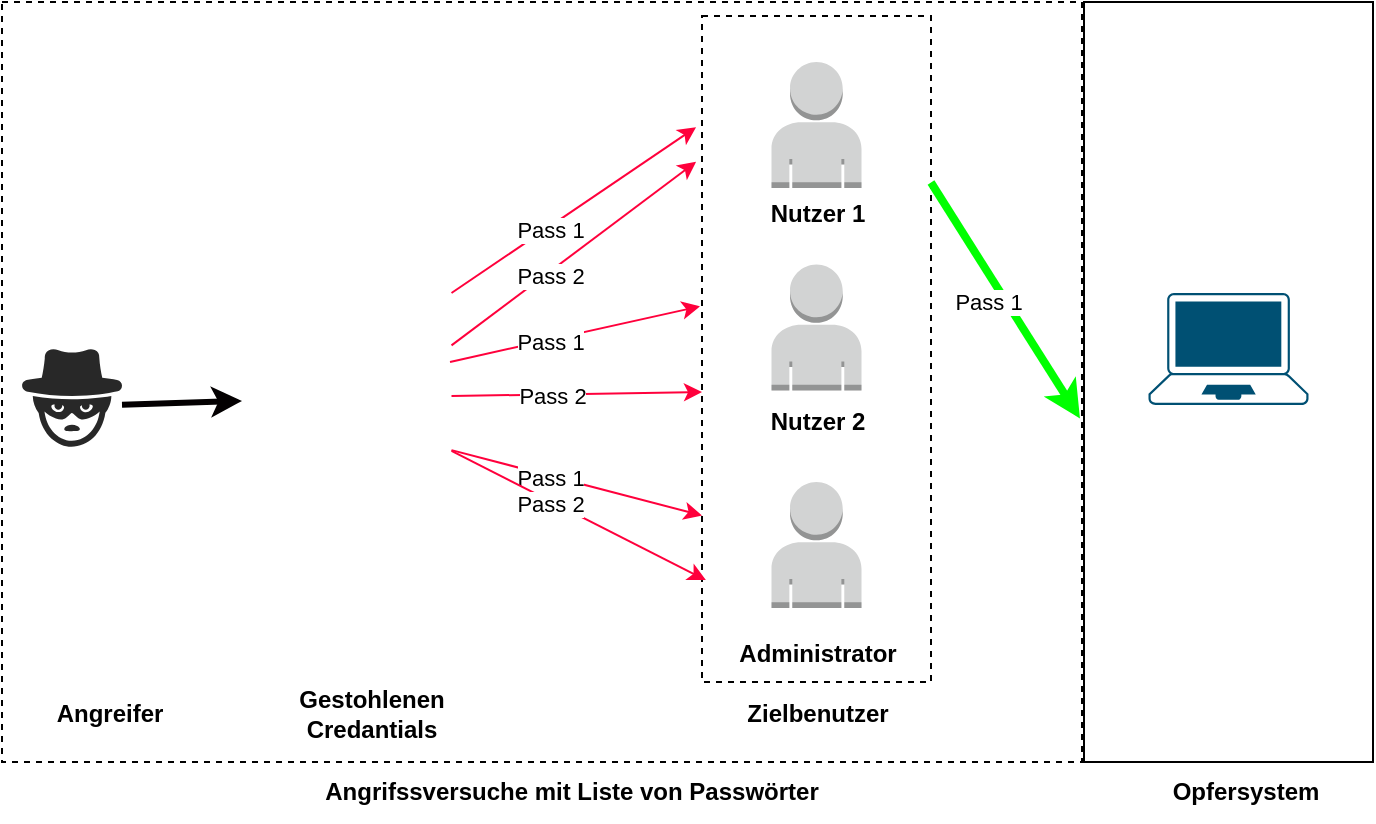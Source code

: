 <mxfile version="21.3.2" type="device">
  <diagram name="Seite-1" id="TWxaiGPB8sMbFa11qr8B">
    <mxGraphModel dx="1434" dy="739" grid="1" gridSize="10" guides="1" tooltips="1" connect="1" arrows="1" fold="1" page="1" pageScale="1" pageWidth="827" pageHeight="1169" math="0" shadow="0">
      <root>
        <mxCell id="0" />
        <mxCell id="1" parent="0" />
        <mxCell id="fP3h_OPCbEThAytMO09z-40" value="" style="rounded=0;whiteSpace=wrap;html=1;labelBackgroundColor=none;dashed=1;fillColor=none;" parent="1" vertex="1">
          <mxGeometry x="1" width="540" height="380" as="geometry" />
        </mxCell>
        <mxCell id="fP3h_OPCbEThAytMO09z-2" value="" style="rounded=0;whiteSpace=wrap;html=1;labelBackgroundColor=none;" parent="1" vertex="1">
          <mxGeometry x="542" width="144.5" height="380" as="geometry" />
        </mxCell>
        <mxCell id="fP3h_OPCbEThAytMO09z-5" value="Opfersystem" style="text;html=1;strokeColor=none;fillColor=none;align=center;verticalAlign=middle;whiteSpace=wrap;rounded=0;fontStyle=1" parent="1" vertex="1">
          <mxGeometry x="568.25" y="380" width="110" height="30" as="geometry" />
        </mxCell>
        <mxCell id="fP3h_OPCbEThAytMO09z-7" value="" style="verticalLabelPosition=bottom;sketch=0;html=1;fillColor=#282828;strokeColor=none;verticalAlign=top;pointerEvents=1;align=center;shape=mxgraph.cisco_safe.security_icons.icon36;" parent="1" vertex="1">
          <mxGeometry x="11" y="173.38" width="50" height="49" as="geometry" />
        </mxCell>
        <mxCell id="fP3h_OPCbEThAytMO09z-8" value="Angreifer" style="text;html=1;strokeColor=none;fillColor=none;align=center;verticalAlign=middle;whiteSpace=wrap;rounded=0;fontStyle=1" parent="1" vertex="1">
          <mxGeometry y="341" width="110" height="30" as="geometry" />
        </mxCell>
        <mxCell id="fP3h_OPCbEThAytMO09z-11" value="" style="rounded=0;whiteSpace=wrap;html=1;labelBackgroundColor=none;dashed=1;" parent="1" vertex="1">
          <mxGeometry x="351" y="7" width="114.5" height="333" as="geometry" />
        </mxCell>
        <mxCell id="fP3h_OPCbEThAytMO09z-12" value="Zielbenutzer" style="text;html=1;strokeColor=none;fillColor=none;align=center;verticalAlign=middle;whiteSpace=wrap;rounded=0;fontStyle=1" parent="1" vertex="1">
          <mxGeometry x="366.5" y="340" width="83.5" height="31" as="geometry" />
        </mxCell>
        <mxCell id="fP3h_OPCbEThAytMO09z-13" value="" style="points=[[0.13,0.02,0],[0.5,0,0],[0.87,0.02,0],[0.885,0.4,0],[0.985,0.985,0],[0.5,1,0],[0.015,0.985,0],[0.115,0.4,0]];verticalLabelPosition=bottom;sketch=0;html=1;verticalAlign=top;aspect=fixed;align=center;pointerEvents=1;shape=mxgraph.cisco19.laptop;fillColor=#005073;strokeColor=none;" parent="1" vertex="1">
          <mxGeometry x="574.25" y="145.5" width="80" height="56" as="geometry" />
        </mxCell>
        <mxCell id="fP3h_OPCbEThAytMO09z-17" value="" style="endArrow=classic;html=1;rounded=0;strokeColor=#FF003C;entryX=-0.026;entryY=0.167;entryDx=0;entryDy=0;entryPerimeter=0;exitX=1;exitY=0;exitDx=0;exitDy=0;" parent="1" source="fP3h_OPCbEThAytMO09z-38" target="fP3h_OPCbEThAytMO09z-11" edge="1">
          <mxGeometry width="50" height="50" relative="1" as="geometry">
            <mxPoint x="211" y="120" as="sourcePoint" />
            <mxPoint x="355.5" y="31.5" as="targetPoint" />
          </mxGeometry>
        </mxCell>
        <mxCell id="fP3h_OPCbEThAytMO09z-19" value="Pass 1" style="edgeLabel;html=1;align=center;verticalAlign=middle;resizable=0;points=[];" parent="fP3h_OPCbEThAytMO09z-17" vertex="1" connectable="0">
          <mxGeometry x="-0.213" y="-1" relative="1" as="geometry">
            <mxPoint as="offset" />
          </mxGeometry>
        </mxCell>
        <mxCell id="fP3h_OPCbEThAytMO09z-20" value="" style="endArrow=classic;html=1;rounded=0;strokeColor=#FF003C;entryX=-0.026;entryY=0.219;entryDx=0;entryDy=0;entryPerimeter=0;exitX=1;exitY=0.25;exitDx=0;exitDy=0;" parent="1" source="fP3h_OPCbEThAytMO09z-38" target="fP3h_OPCbEThAytMO09z-11" edge="1">
          <mxGeometry width="50" height="50" relative="1" as="geometry">
            <mxPoint x="211" y="137" as="sourcePoint" />
            <mxPoint x="355.5" y="81.5" as="targetPoint" />
          </mxGeometry>
        </mxCell>
        <mxCell id="fP3h_OPCbEThAytMO09z-21" value="Pass 2" style="edgeLabel;html=1;align=center;verticalAlign=middle;resizable=0;points=[];" parent="fP3h_OPCbEThAytMO09z-20" vertex="1" connectable="0">
          <mxGeometry x="-0.213" y="-1" relative="1" as="geometry">
            <mxPoint as="offset" />
          </mxGeometry>
        </mxCell>
        <mxCell id="fP3h_OPCbEThAytMO09z-32" value="" style="outlineConnect=0;dashed=0;verticalLabelPosition=bottom;verticalAlign=top;align=center;html=1;shape=mxgraph.aws3.user;fillColor=#D2D3D3;gradientColor=none;strokeColor=#00FF00;" parent="1" vertex="1">
          <mxGeometry x="385.75" y="131.25" width="45" height="63" as="geometry" />
        </mxCell>
        <mxCell id="fP3h_OPCbEThAytMO09z-33" value="" style="endArrow=classic;html=1;rounded=0;strokeColor=#00FF00;entryX=-0.014;entryY=0.548;entryDx=0;entryDy=0;entryPerimeter=0;strokeWidth=4;exitX=1;exitY=0.25;exitDx=0;exitDy=0;" parent="1" source="fP3h_OPCbEThAytMO09z-11" target="fP3h_OPCbEThAytMO09z-2" edge="1">
          <mxGeometry width="50" height="50" relative="1" as="geometry">
            <mxPoint x="531" y="150" as="sourcePoint" />
            <mxPoint x="421" y="175.5" as="targetPoint" />
          </mxGeometry>
        </mxCell>
        <mxCell id="fP3h_OPCbEThAytMO09z-34" value="Pass&amp;nbsp;1" style="edgeLabel;html=1;align=center;verticalAlign=middle;resizable=0;points=[];" parent="fP3h_OPCbEThAytMO09z-33" vertex="1" connectable="0">
          <mxGeometry x="-0.213" y="-1" relative="1" as="geometry">
            <mxPoint y="12" as="offset" />
          </mxGeometry>
        </mxCell>
        <mxCell id="fP3h_OPCbEThAytMO09z-37" value="Angrifssversuche mit Liste von Passwörter" style="text;html=1;strokeColor=none;fillColor=none;align=center;verticalAlign=middle;whiteSpace=wrap;rounded=0;fontStyle=1" parent="1" vertex="1">
          <mxGeometry x="131" y="380" width="310" height="30" as="geometry" />
        </mxCell>
        <mxCell id="fP3h_OPCbEThAytMO09z-38" value="" style="shape=image;html=1;verticalAlign=top;verticalLabelPosition=bottom;labelBackgroundColor=#ffffff;imageAspect=0;aspect=fixed;image=https://cdn3.iconfinder.com/data/icons/quartz/Book.png" parent="1" vertex="1">
          <mxGeometry x="121" y="145.5" width="104.75" height="104.75" as="geometry" />
        </mxCell>
        <mxCell id="fP3h_OPCbEThAytMO09z-41" value="Gestohlenen Credantials" style="text;html=1;strokeColor=none;fillColor=none;align=center;verticalAlign=middle;whiteSpace=wrap;rounded=0;fontStyle=1" parent="1" vertex="1">
          <mxGeometry x="131" y="341" width="110" height="30" as="geometry" />
        </mxCell>
        <mxCell id="fP3h_OPCbEThAytMO09z-42" value="" style="endArrow=classic;html=1;rounded=0;strokeColor=#030001;exitX=1;exitY=0.571;exitDx=0;exitDy=0;exitPerimeter=0;strokeWidth=3;" parent="1" source="fP3h_OPCbEThAytMO09z-7" target="fP3h_OPCbEThAytMO09z-38" edge="1">
          <mxGeometry width="50" height="50" relative="1" as="geometry">
            <mxPoint x="83.75" y="150.5" as="sourcePoint" />
            <mxPoint x="131" y="147" as="targetPoint" />
          </mxGeometry>
        </mxCell>
        <mxCell id="fP3h_OPCbEThAytMO09z-44" value="" style="outlineConnect=0;dashed=0;verticalLabelPosition=bottom;verticalAlign=top;align=center;html=1;shape=mxgraph.aws3.user;fillColor=#D2D3D3;gradientColor=none;strokeColor=#00FF00;" parent="1" vertex="1">
          <mxGeometry x="385.75" y="30" width="45" height="63" as="geometry" />
        </mxCell>
        <mxCell id="fP3h_OPCbEThAytMO09z-45" value="" style="outlineConnect=0;dashed=0;verticalLabelPosition=bottom;verticalAlign=top;align=center;html=1;shape=mxgraph.aws3.user;fillColor=#D2D3D3;gradientColor=none;strokeColor=#00FF00;" parent="1" vertex="1">
          <mxGeometry x="385.75" y="240" width="45" height="63" as="geometry" />
        </mxCell>
        <mxCell id="fP3h_OPCbEThAytMO09z-46" value="Nutzer 1" style="text;html=1;strokeColor=none;fillColor=none;align=center;verticalAlign=middle;whiteSpace=wrap;rounded=0;fontStyle=1" parent="1" vertex="1">
          <mxGeometry x="366.5" y="90" width="83.5" height="31" as="geometry" />
        </mxCell>
        <mxCell id="fP3h_OPCbEThAytMO09z-47" value="Nutzer 2" style="text;html=1;strokeColor=none;fillColor=none;align=center;verticalAlign=middle;whiteSpace=wrap;rounded=0;fontStyle=1" parent="1" vertex="1">
          <mxGeometry x="366.5" y="194.5" width="83.5" height="31" as="geometry" />
        </mxCell>
        <mxCell id="fP3h_OPCbEThAytMO09z-48" value="Administrator" style="text;html=1;strokeColor=none;fillColor=none;align=center;verticalAlign=middle;whiteSpace=wrap;rounded=0;fontStyle=1" parent="1" vertex="1">
          <mxGeometry x="366.5" y="310" width="83.5" height="31" as="geometry" />
        </mxCell>
        <mxCell id="fP3h_OPCbEThAytMO09z-49" value="" style="endArrow=classic;html=1;rounded=0;strokeColor=#FF003C;entryX=-0.009;entryY=0.436;entryDx=0;entryDy=0;entryPerimeter=0;exitX=0.993;exitY=0.329;exitDx=0;exitDy=0;exitPerimeter=0;" parent="1" source="fP3h_OPCbEThAytMO09z-38" target="fP3h_OPCbEThAytMO09z-11" edge="1">
          <mxGeometry width="50" height="50" relative="1" as="geometry">
            <mxPoint x="211" y="150" as="sourcePoint" />
            <mxPoint x="358" y="90" as="targetPoint" />
          </mxGeometry>
        </mxCell>
        <mxCell id="fP3h_OPCbEThAytMO09z-50" value="Pass 1" style="edgeLabel;html=1;align=center;verticalAlign=middle;resizable=0;points=[];" parent="fP3h_OPCbEThAytMO09z-49" vertex="1" connectable="0">
          <mxGeometry x="-0.213" y="-1" relative="1" as="geometry">
            <mxPoint as="offset" />
          </mxGeometry>
        </mxCell>
        <mxCell id="fP3h_OPCbEThAytMO09z-51" value="" style="endArrow=classic;html=1;rounded=0;strokeColor=#FF003C;entryX=-0.026;entryY=0.219;entryDx=0;entryDy=0;entryPerimeter=0;" parent="1" source="fP3h_OPCbEThAytMO09z-38" edge="1">
          <mxGeometry width="50" height="50" relative="1" as="geometry">
            <mxPoint x="214" y="233" as="sourcePoint" />
            <mxPoint x="351" y="195" as="targetPoint" />
          </mxGeometry>
        </mxCell>
        <mxCell id="fP3h_OPCbEThAytMO09z-52" value="Pass 2" style="edgeLabel;html=1;align=center;verticalAlign=middle;resizable=0;points=[];" parent="fP3h_OPCbEThAytMO09z-51" vertex="1" connectable="0">
          <mxGeometry x="-0.213" y="-1" relative="1" as="geometry">
            <mxPoint as="offset" />
          </mxGeometry>
        </mxCell>
        <mxCell id="fP3h_OPCbEThAytMO09z-53" value="" style="endArrow=classic;html=1;rounded=0;strokeColor=#FF003C;entryX=0;entryY=0.75;entryDx=0;entryDy=0;exitX=1;exitY=0.75;exitDx=0;exitDy=0;" parent="1" source="fP3h_OPCbEThAytMO09z-38" target="fP3h_OPCbEThAytMO09z-11" edge="1">
          <mxGeometry width="50" height="50" relative="1" as="geometry">
            <mxPoint x="201" y="210" as="sourcePoint" />
            <mxPoint x="349.75" y="235" as="targetPoint" />
          </mxGeometry>
        </mxCell>
        <mxCell id="fP3h_OPCbEThAytMO09z-54" value="Pass 1" style="edgeLabel;html=1;align=center;verticalAlign=middle;resizable=0;points=[];" parent="fP3h_OPCbEThAytMO09z-53" vertex="1" connectable="0">
          <mxGeometry x="-0.213" y="-1" relative="1" as="geometry">
            <mxPoint as="offset" />
          </mxGeometry>
        </mxCell>
        <mxCell id="fP3h_OPCbEThAytMO09z-57" value="" style="endArrow=classic;html=1;rounded=0;strokeColor=#FF003C;entryX=0.017;entryY=0.847;entryDx=0;entryDy=0;entryPerimeter=0;" parent="1" source="fP3h_OPCbEThAytMO09z-38" target="fP3h_OPCbEThAytMO09z-11" edge="1">
          <mxGeometry width="50" height="50" relative="1" as="geometry">
            <mxPoint x="181" y="300" as="sourcePoint" />
            <mxPoint x="316" y="327" as="targetPoint" />
          </mxGeometry>
        </mxCell>
        <mxCell id="fP3h_OPCbEThAytMO09z-58" value="Pass 2" style="edgeLabel;html=1;align=center;verticalAlign=middle;resizable=0;points=[];" parent="fP3h_OPCbEThAytMO09z-57" vertex="1" connectable="0">
          <mxGeometry x="-0.213" y="-1" relative="1" as="geometry">
            <mxPoint as="offset" />
          </mxGeometry>
        </mxCell>
      </root>
    </mxGraphModel>
  </diagram>
</mxfile>
